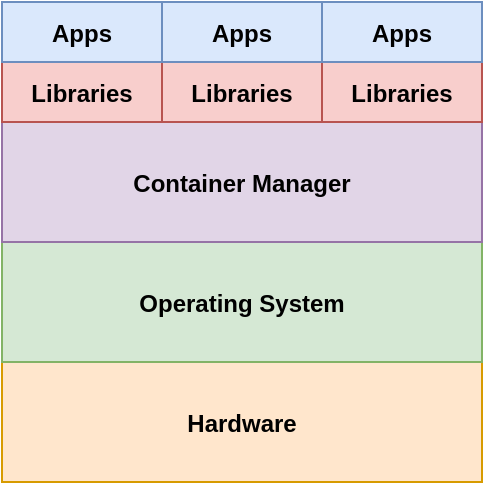 <mxfile version="15.4.0" type="device"><diagram id="sw1q2uQFZONbYjlWH8AQ" name="Page-1"><mxGraphModel dx="1422" dy="747" grid="1" gridSize="10" guides="1" tooltips="1" connect="1" arrows="1" fold="1" page="1" pageScale="1" pageWidth="850" pageHeight="1100" math="0" shadow="0"><root><mxCell id="0"/><mxCell id="1" parent="0"/><mxCell id="eU1DfwQf4-Xn_ot_iWzj-2" value="Hardware" style="rounded=0;fillColor=#ffe6cc;strokeColor=#d79b00;fontStyle=1;" parent="1" vertex="1"><mxGeometry x="40" y="220" width="240" height="60" as="geometry"/></mxCell><mxCell id="eU1DfwQf4-Xn_ot_iWzj-4" value="Operating System" style="rounded=0;fillColor=#d5e8d4;strokeColor=#82b366;fontStyle=1;" parent="1" vertex="1"><mxGeometry x="40" y="160" width="240" height="60" as="geometry"/></mxCell><mxCell id="eU1DfwQf4-Xn_ot_iWzj-5" value="Container Manager" style="rounded=0;fillColor=#e1d5e7;strokeColor=#9673a6;fontStyle=1;" parent="1" vertex="1"><mxGeometry x="40" y="100" width="240" height="60" as="geometry"/></mxCell><mxCell id="eU1DfwQf4-Xn_ot_iWzj-17" value="Libraries" style="rounded=0;fontStyle=1;fillColor=#f8cecc;strokeColor=#b85450;" parent="1" vertex="1"><mxGeometry x="40" y="70" width="80" height="30" as="geometry"/></mxCell><mxCell id="eU1DfwQf4-Xn_ot_iWzj-18" value="Libraries" style="rounded=0;fontStyle=1;fillColor=#f8cecc;strokeColor=#b85450;" parent="1" vertex="1"><mxGeometry x="120" y="70" width="80" height="30" as="geometry"/></mxCell><mxCell id="eU1DfwQf4-Xn_ot_iWzj-19" value="Libraries" style="rounded=0;fontStyle=1;fillColor=#f8cecc;strokeColor=#b85450;" parent="1" vertex="1"><mxGeometry x="200" y="70" width="80" height="30" as="geometry"/></mxCell><mxCell id="eU1DfwQf4-Xn_ot_iWzj-23" value="Apps" style="rounded=0;fontStyle=1;fillColor=#dae8fc;strokeColor=#6c8ebf;" parent="1" vertex="1"><mxGeometry x="40" y="40" width="80" height="30" as="geometry"/></mxCell><mxCell id="eU1DfwQf4-Xn_ot_iWzj-24" value="Apps" style="rounded=0;fontStyle=1;fillColor=#dae8fc;strokeColor=#6c8ebf;" parent="1" vertex="1"><mxGeometry x="120" y="40" width="80" height="30" as="geometry"/></mxCell><mxCell id="eU1DfwQf4-Xn_ot_iWzj-25" value="Apps" style="rounded=0;fontStyle=1;fillColor=#dae8fc;strokeColor=#6c8ebf;" parent="1" vertex="1"><mxGeometry x="200" y="40" width="80" height="30" as="geometry"/></mxCell></root></mxGraphModel></diagram></mxfile>